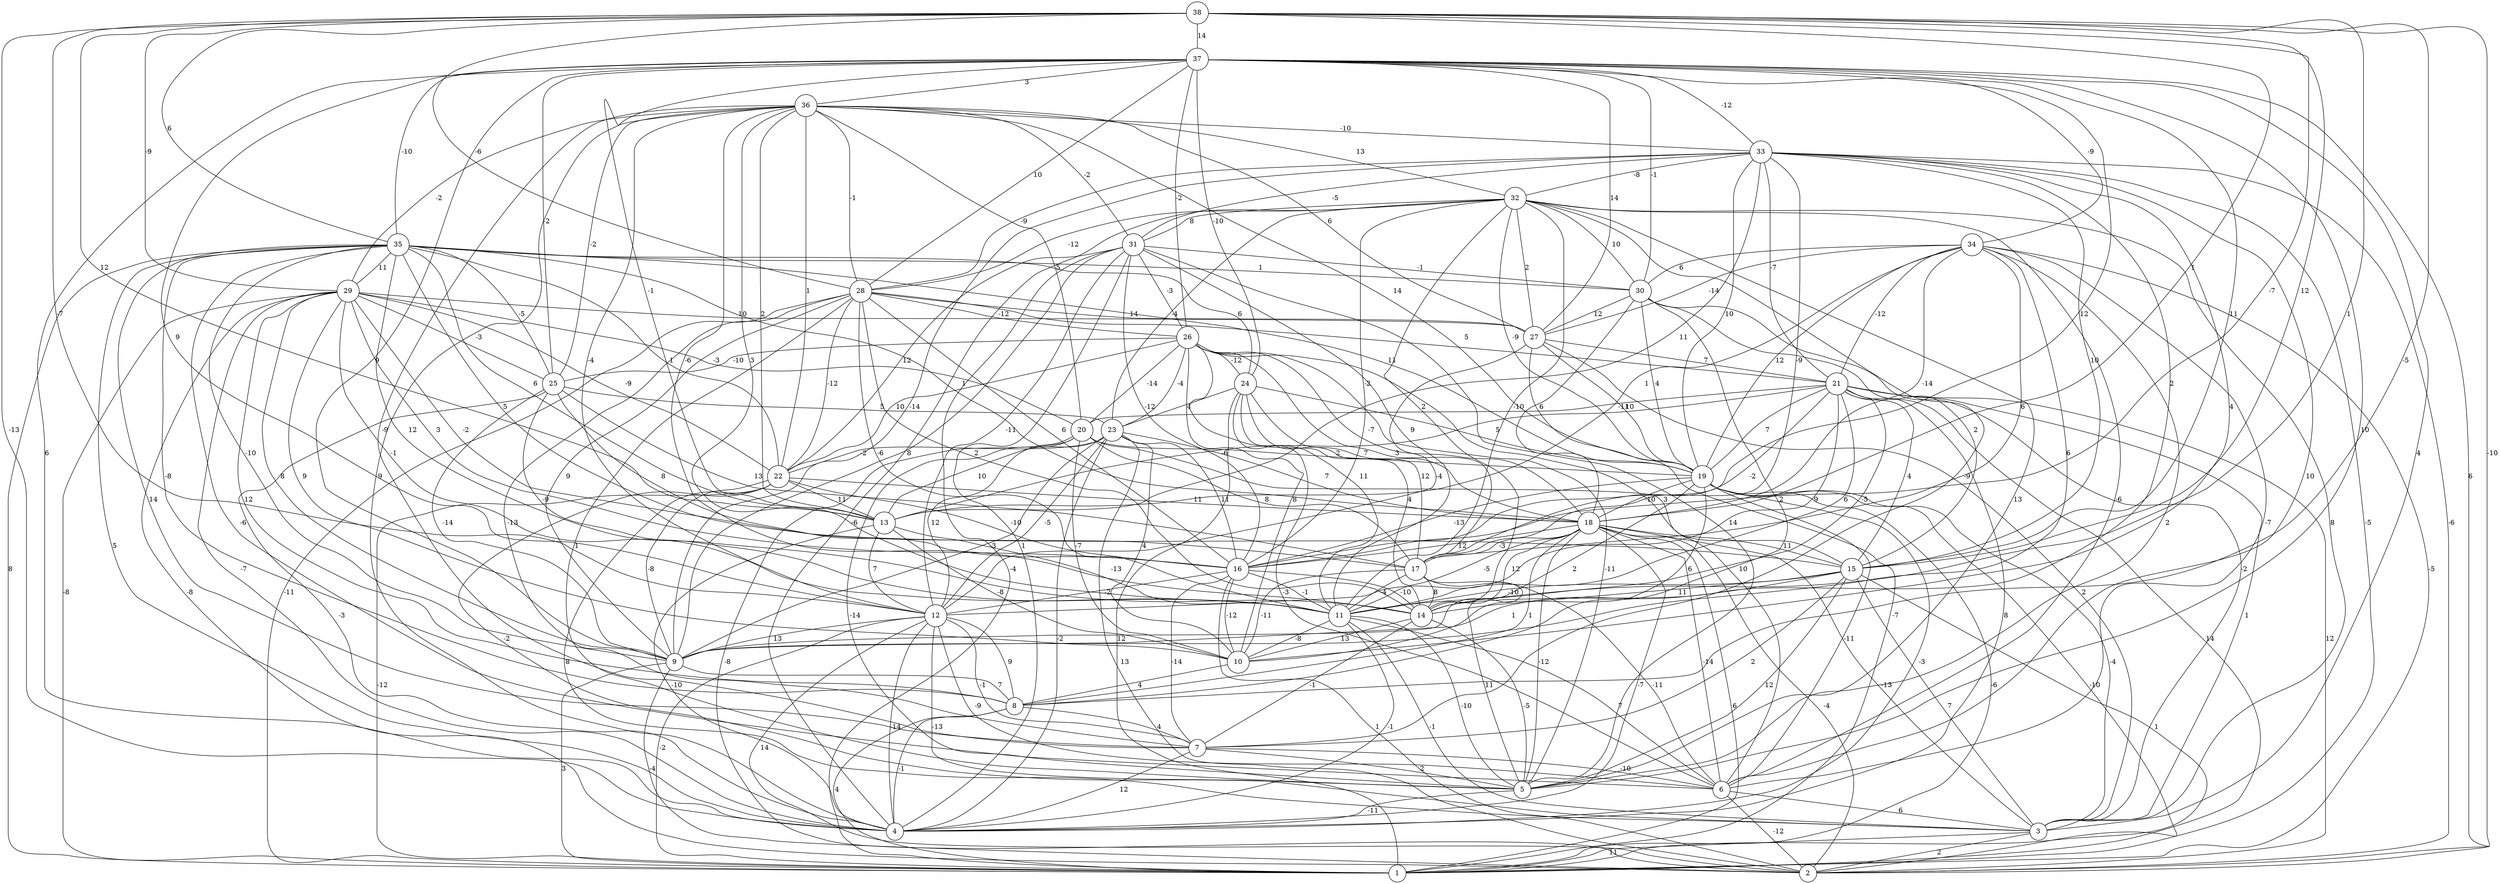 graph { 
	 fontname="Helvetica,Arial,sans-serif" 
	 node [shape = circle]; 
	 38 -- 2 [label = "-10"];
	 38 -- 4 [label = "-13"];
	 38 -- 8 [label = "-5"];
	 38 -- 11 [label = "1"];
	 38 -- 12 [label = "-7"];
	 38 -- 13 [label = "12"];
	 38 -- 15 [label = "12"];
	 38 -- 16 [label = "-7"];
	 38 -- 18 [label = "1"];
	 38 -- 28 [label = "-6"];
	 38 -- 29 [label = "-9"];
	 38 -- 35 [label = "6"];
	 38 -- 37 [label = "14"];
	 37 -- 2 [label = "6"];
	 37 -- 3 [label = "4"];
	 37 -- 4 [label = "6"];
	 37 -- 5 [label = "10"];
	 37 -- 9 [label = "9"];
	 37 -- 12 [label = "9"];
	 37 -- 13 [label = "-1"];
	 37 -- 15 [label = "11"];
	 37 -- 16 [label = "12"];
	 37 -- 24 [label = "-10"];
	 37 -- 25 [label = "-2"];
	 37 -- 26 [label = "-2"];
	 37 -- 27 [label = "14"];
	 37 -- 28 [label = "10"];
	 37 -- 30 [label = "-1"];
	 37 -- 33 [label = "-12"];
	 37 -- 34 [label = "-9"];
	 37 -- 35 [label = "-10"];
	 37 -- 36 [label = "3"];
	 36 -- 4 [label = "9"];
	 36 -- 7 [label = "-9"];
	 36 -- 11 [label = "3"];
	 36 -- 12 [label = "-4"];
	 36 -- 13 [label = "2"];
	 36 -- 14 [label = "-6"];
	 36 -- 19 [label = "14"];
	 36 -- 20 [label = "5"];
	 36 -- 22 [label = "1"];
	 36 -- 25 [label = "-2"];
	 36 -- 27 [label = "6"];
	 36 -- 28 [label = "-1"];
	 36 -- 29 [label = "-2"];
	 36 -- 31 [label = "-2"];
	 36 -- 32 [label = "13"];
	 36 -- 33 [label = "-10"];
	 35 -- 1 [label = "8"];
	 35 -- 4 [label = "5"];
	 35 -- 6 [label = "-6"];
	 35 -- 7 [label = "14"];
	 35 -- 8 [label = "-8"];
	 35 -- 9 [label = "-10"];
	 35 -- 13 [label = "6"];
	 35 -- 14 [label = "12"];
	 35 -- 17 [label = "5"];
	 35 -- 18 [label = "1"];
	 35 -- 19 [label = "11"];
	 35 -- 22 [label = "1"];
	 35 -- 24 [label = "6"];
	 35 -- 25 [label = "-5"];
	 35 -- 29 [label = "11"];
	 35 -- 30 [label = "1"];
	 34 -- 1 [label = "-5"];
	 34 -- 5 [label = "2"];
	 34 -- 6 [label = "-7"];
	 34 -- 9 [label = "6"];
	 34 -- 13 [label = "1"];
	 34 -- 17 [label = "6"];
	 34 -- 18 [label = "-14"];
	 34 -- 19 [label = "12"];
	 34 -- 21 [label = "-12"];
	 34 -- 27 [label = "-14"];
	 34 -- 30 [label = "6"];
	 33 -- 1 [label = "-5"];
	 33 -- 2 [label = "-6"];
	 33 -- 6 [label = "10"];
	 33 -- 9 [label = "-14"];
	 33 -- 10 [label = "4"];
	 33 -- 13 [label = "11"];
	 33 -- 14 [label = "2"];
	 33 -- 15 [label = "10"];
	 33 -- 17 [label = "-9"];
	 33 -- 19 [label = "10"];
	 33 -- 21 [label = "-7"];
	 33 -- 28 [label = "-9"];
	 33 -- 31 [label = "-5"];
	 33 -- 32 [label = "-8"];
	 32 -- 3 [label = "8"];
	 32 -- 4 [label = "-6"];
	 32 -- 5 [label = "13"];
	 32 -- 6 [label = "-6"];
	 32 -- 7 [label = "-9"];
	 32 -- 11 [label = "-10"];
	 32 -- 14 [label = "2"];
	 32 -- 16 [label = "-2"];
	 32 -- 19 [label = "-9"];
	 32 -- 23 [label = "-4"];
	 32 -- 27 [label = "2"];
	 32 -- 28 [label = "-12"];
	 32 -- 30 [label = "10"];
	 32 -- 31 [label = "8"];
	 31 -- 1 [label = "-4"];
	 31 -- 4 [label = "1"];
	 31 -- 5 [label = "14"];
	 31 -- 9 [label = "8"];
	 31 -- 11 [label = "9"];
	 31 -- 12 [label = "-11"];
	 31 -- 16 [label = "-12"];
	 31 -- 22 [label = "12"];
	 31 -- 26 [label = "-3"];
	 31 -- 30 [label = "-1"];
	 30 -- 3 [label = "-2"];
	 30 -- 8 [label = "2"];
	 30 -- 15 [label = "2"];
	 30 -- 18 [label = "6"];
	 30 -- 19 [label = "4"];
	 30 -- 27 [label = "12"];
	 29 -- 1 [label = "-8"];
	 29 -- 2 [label = "-8"];
	 29 -- 4 [label = "-7"];
	 29 -- 8 [label = "12"];
	 29 -- 9 [label = "8"];
	 29 -- 10 [label = "9"];
	 29 -- 11 [label = "-1"];
	 29 -- 15 [label = "-2"];
	 29 -- 16 [label = "3"];
	 29 -- 20 [label = "-3"];
	 29 -- 22 [label = "-9"];
	 29 -- 25 [label = "-3"];
	 29 -- 27 [label = "10"];
	 28 -- 1 [label = "-11"];
	 28 -- 5 [label = "1"];
	 28 -- 7 [label = "-13"];
	 28 -- 9 [label = "9"];
	 28 -- 11 [label = "-6"];
	 28 -- 14 [label = "2"];
	 28 -- 16 [label = "6"];
	 28 -- 21 [label = "5"];
	 28 -- 22 [label = "-12"];
	 28 -- 26 [label = "-12"];
	 28 -- 27 [label = "14"];
	 27 -- 1 [label = "-7"];
	 27 -- 3 [label = "2"];
	 27 -- 12 [label = "-4"];
	 27 -- 19 [label = "10"];
	 27 -- 21 [label = "7"];
	 26 -- 5 [label = "-11"];
	 26 -- 6 [label = "10"];
	 26 -- 10 [label = "8"];
	 26 -- 11 [label = "11"];
	 26 -- 17 [label = "3"];
	 26 -- 18 [label = "-7"];
	 26 -- 20 [label = "-14"];
	 26 -- 22 [label = "10"];
	 26 -- 23 [label = "-4"];
	 26 -- 24 [label = "-12"];
	 26 -- 25 [label = "-10"];
	 25 -- 4 [label = "-3"];
	 25 -- 9 [label = "-14"];
	 25 -- 11 [label = "-9"];
	 25 -- 16 [label = "8"];
	 25 -- 17 [label = "13"];
	 25 -- 23 [label = "5"];
	 24 -- 1 [label = "12"];
	 24 -- 6 [label = "-3"];
	 24 -- 14 [label = "4"];
	 24 -- 17 [label = "12"];
	 24 -- 18 [label = "7"];
	 24 -- 19 [label = "5"];
	 24 -- 23 [label = "4"];
	 23 -- 2 [label = "13"];
	 23 -- 4 [label = "-2"];
	 23 -- 9 [label = "-3"];
	 23 -- 10 [label = "4"];
	 23 -- 12 [label = "-5"];
	 23 -- 13 [label = "10"];
	 23 -- 16 [label = "11"];
	 23 -- 18 [label = "7"];
	 23 -- 22 [label = "-2"];
	 22 -- 1 [label = "-12"];
	 22 -- 3 [label = "8"];
	 22 -- 5 [label = "-2"];
	 22 -- 9 [label = "-8"];
	 22 -- 13 [label = "11"];
	 22 -- 16 [label = "-10"];
	 22 -- 18 [label = "11"];
	 21 -- 1 [label = "14"];
	 21 -- 2 [label = "12"];
	 21 -- 3 [label = "1"];
	 21 -- 4 [label = "8"];
	 21 -- 11 [label = "6"];
	 21 -- 12 [label = "9"];
	 21 -- 13 [label = "-6"];
	 21 -- 14 [label = "-5"];
	 21 -- 15 [label = "4"];
	 21 -- 17 [label = "-2"];
	 21 -- 19 [label = "7"];
	 21 -- 20 [label = "-11"];
	 20 -- 2 [label = "-8"];
	 20 -- 5 [label = "-14"];
	 20 -- 10 [label = "-7"];
	 20 -- 12 [label = "12"];
	 20 -- 15 [label = "3"];
	 20 -- 17 [label = "8"];
	 20 -- 19 [label = "2"];
	 19 -- 1 [label = "-6"];
	 19 -- 2 [label = "-10"];
	 19 -- 3 [label = "-4"];
	 19 -- 4 [label = "-3"];
	 19 -- 6 [label = "-11"];
	 19 -- 9 [label = "2"];
	 19 -- 10 [label = "6"];
	 19 -- 16 [label = "-13"];
	 19 -- 18 [label = "-10"];
	 18 -- 1 [label = "6"];
	 18 -- 2 [label = "-4"];
	 18 -- 3 [label = "-13"];
	 18 -- 4 [label = "-7"];
	 18 -- 5 [label = "-12"];
	 18 -- 6 [label = "-14"];
	 18 -- 8 [label = "1"];
	 18 -- 11 [label = "-5"];
	 18 -- 14 [label = "12"];
	 18 -- 15 [label = "11"];
	 18 -- 16 [label = "12"];
	 18 -- 17 [label = "-3"];
	 17 -- 5 [label = "11"];
	 17 -- 6 [label = "-11"];
	 17 -- 10 [label = "-11"];
	 17 -- 11 [label = "-4"];
	 17 -- 14 [label = "8"];
	 16 -- 2 [label = "1"];
	 16 -- 7 [label = "-14"];
	 16 -- 10 [label = "-12"];
	 16 -- 11 [label = "-1"];
	 16 -- 12 [label = "-2"];
	 16 -- 14 [label = "-10"];
	 15 -- 1 [label = "1"];
	 15 -- 3 [label = "7"];
	 15 -- 5 [label = "12"];
	 15 -- 7 [label = "2"];
	 15 -- 9 [label = "1"];
	 15 -- 11 [label = "-10"];
	 15 -- 14 [label = "11"];
	 14 -- 5 [label = "-5"];
	 14 -- 7 [label = "-1"];
	 14 -- 10 [label = "13"];
	 13 -- 4 [label = "-10"];
	 13 -- 10 [label = "-8"];
	 13 -- 11 [label = "-13"];
	 13 -- 12 [label = "7"];
	 12 -- 1 [label = "-2"];
	 12 -- 2 [label = "14"];
	 12 -- 3 [label = "-13"];
	 12 -- 4 [label = "-14"];
	 12 -- 6 [label = "-9"];
	 12 -- 7 [label = "-1"];
	 12 -- 8 [label = "9"];
	 12 -- 9 [label = "13"];
	 11 -- 3 [label = "-1"];
	 11 -- 4 [label = "-1"];
	 11 -- 5 [label = "-10"];
	 11 -- 6 [label = "7"];
	 11 -- 10 [label = "-8"];
	 10 -- 8 [label = "4"];
	 9 -- 1 [label = "3"];
	 9 -- 2 [label = "-4"];
	 9 -- 8 [label = "7"];
	 8 -- 1 [label = "4"];
	 8 -- 4 [label = "-1"];
	 8 -- 7 [label = "4"];
	 7 -- 4 [label = "12"];
	 7 -- 5 [label = "2"];
	 7 -- 6 [label = "-10"];
	 6 -- 2 [label = "-12"];
	 6 -- 3 [label = "6"];
	 5 -- 4 [label = "-11"];
	 3 -- 1 [label = "11"];
	 3 -- 2 [label = "2"];
	 1;
	 2;
	 3;
	 4;
	 5;
	 6;
	 7;
	 8;
	 9;
	 10;
	 11;
	 12;
	 13;
	 14;
	 15;
	 16;
	 17;
	 18;
	 19;
	 20;
	 21;
	 22;
	 23;
	 24;
	 25;
	 26;
	 27;
	 28;
	 29;
	 30;
	 31;
	 32;
	 33;
	 34;
	 35;
	 36;
	 37;
	 38;
}
